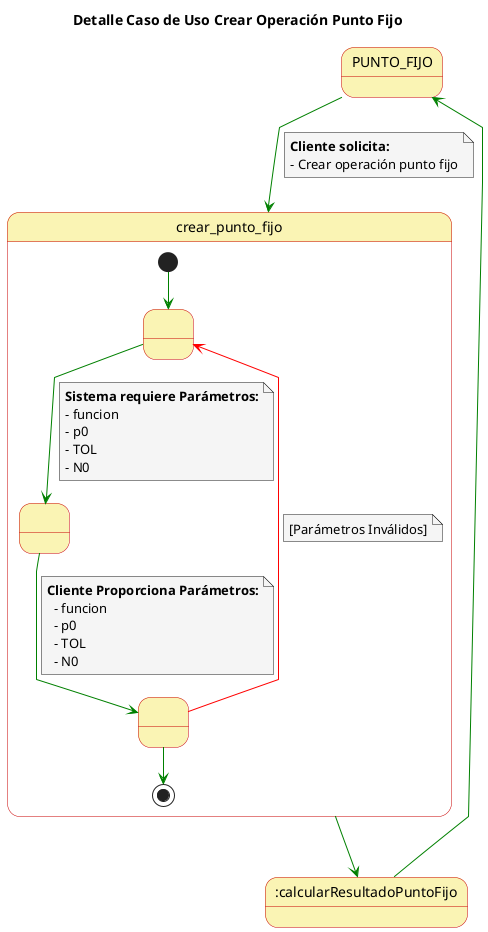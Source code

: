 @startuml

top to bottom direction

skinparam state {
  BackgroundColor #faf4b4
  BorderColor #c90000
}

skinparam note {
  BackgroundColor #f5f5f5
}

skinparam linetype polyline

title Detalle Caso de Uso Crear Operación Punto Fijo

state PUNTO_FIJO 

PUNTO_FIJO -[#green]-> crear_punto_fijo 
note on link
  **Cliente solicita:**
  - Crear operación punto fijo
end note

state crear_punto_fijo {
  state 1 as " "
  state 2 as " "
  state 3 as " "
  
  [*] -[#green]-> 1
  1 -[#green]-> 2
  note on link
      **Sistema requiere Parámetros:**
      - funcion
      - p0
      - TOL
      - N0
  end note
  2 -[#green]-> 3
  note on link
    **Cliente Proporciona Parámetros:**
      - funcion
      - p0
      - TOL
      - N0
  end note
  3 -[#red]-> 1
  note on link
    [Parámetros Inválidos]
  end note
  3 -[#green]-> [*]
}

crear_punto_fijo -[#green]-> :calcularResultadoPuntoFijo

:calcularResultadoPuntoFijo-[#green]-> PUNTO_FIJO 

@enduml